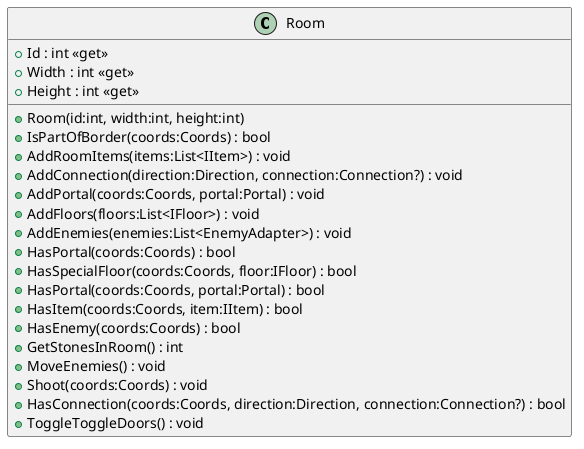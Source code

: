 @startuml
class Room {
    + Id : int <<get>>
    + Width : int <<get>>
    + Height : int <<get>>
    + Room(id:int, width:int, height:int)
    + IsPartOfBorder(coords:Coords) : bool
    + AddRoomItems(items:List<IItem>) : void
    + AddConnection(direction:Direction, connection:Connection?) : void
    + AddPortal(coords:Coords, portal:Portal) : void
    + AddFloors(floors:List<IFloor>) : void
    + AddEnemies(enemies:List<EnemyAdapter>) : void
    + HasPortal(coords:Coords) : bool
    + HasSpecialFloor(coords:Coords, floor:IFloor) : bool
    + HasPortal(coords:Coords, portal:Portal) : bool
    + HasItem(coords:Coords, item:IItem) : bool
    + HasEnemy(coords:Coords) : bool
    + GetStonesInRoom() : int
    + MoveEnemies() : void
    + Shoot(coords:Coords) : void
    + HasConnection(coords:Coords, direction:Direction, connection:Connection?) : bool
    + ToggleToggleDoors() : void
}
@enduml
